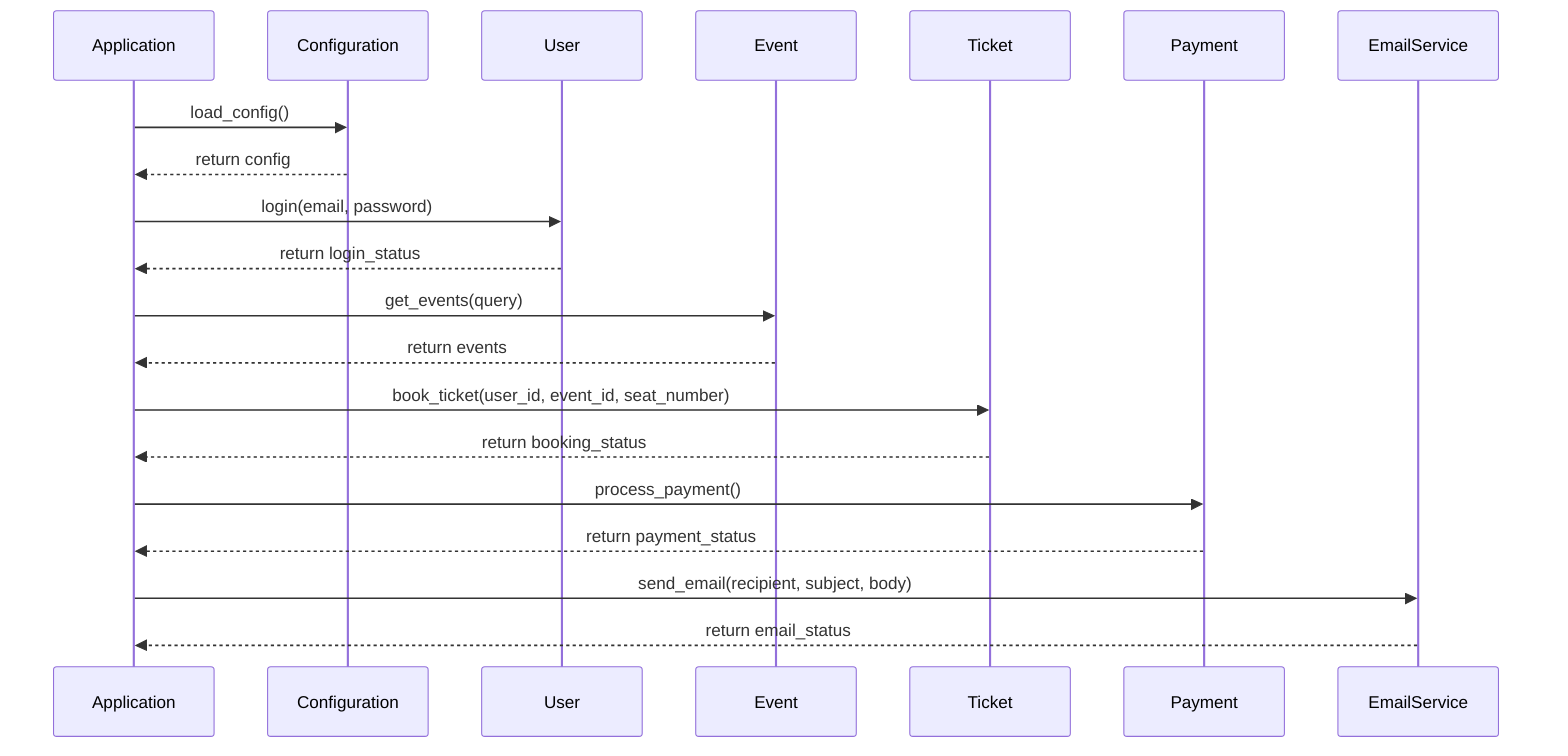 sequenceDiagram
    participant A as Application
    participant C as Configuration
    participant U as User
    participant E as Event
    participant T as Ticket
    participant P as Payment
    participant ES as EmailService
    A->>C: load_config()
    C-->>A: return config
    A->>U: login(email, password)
    U-->>A: return login_status
    A->>E: get_events(query)
    E-->>A: return events
    A->>T: book_ticket(user_id, event_id, seat_number)
    T-->>A: return booking_status
    A->>P: process_payment()
    P-->>A: return payment_status
    A->>ES: send_email(recipient, subject, body)
    ES-->>A: return email_status